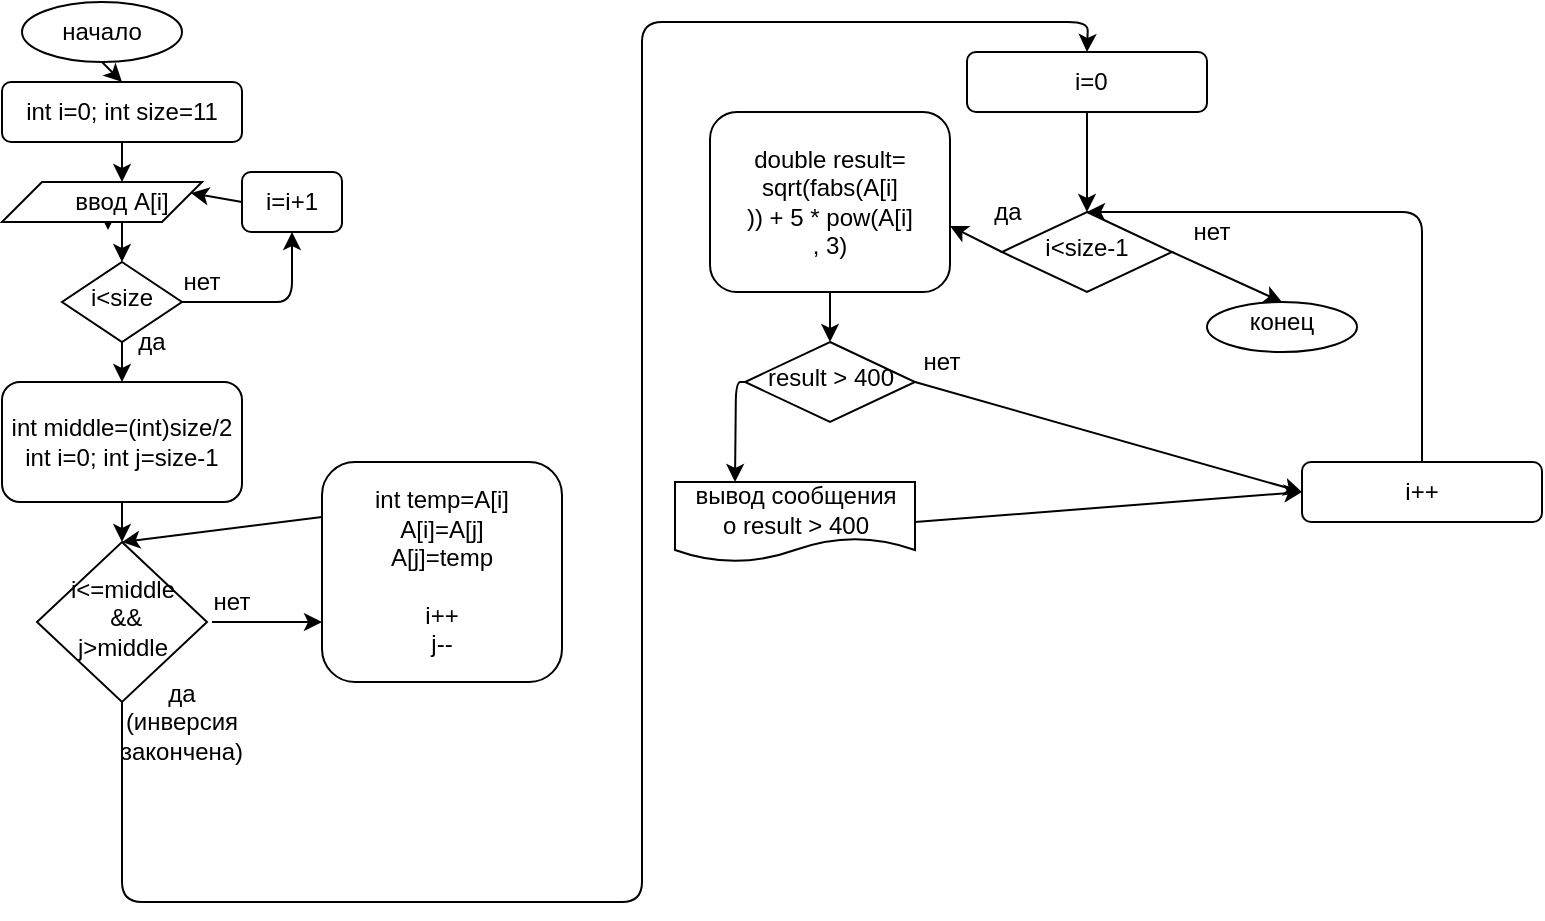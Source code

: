 <mxfile version="14.6.13" type="device"><diagram id="C5RBs43oDa-KdzZeNtuy" name="Page-1"><mxGraphModel dx="868" dy="544" grid="1" gridSize="10" guides="1" tooltips="1" connect="1" arrows="1" fold="1" page="1" pageScale="1" pageWidth="827" pageHeight="1169" math="0" shadow="0"><root><mxCell id="WIyWlLk6GJQsqaUBKTNV-0"/><mxCell id="WIyWlLk6GJQsqaUBKTNV-1" parent="WIyWlLk6GJQsqaUBKTNV-0"/><mxCell id="VylVRfm3TrYtmffKHvOO-0" value="" style="ellipse;whiteSpace=wrap;html=1;" vertex="1" parent="WIyWlLk6GJQsqaUBKTNV-1"><mxGeometry x="10" y="10" width="80" height="30" as="geometry"/></mxCell><mxCell id="VylVRfm3TrYtmffKHvOO-1" value="начало" style="text;html=1;strokeColor=none;fillColor=none;align=center;verticalAlign=middle;whiteSpace=wrap;rounded=0;" vertex="1" parent="WIyWlLk6GJQsqaUBKTNV-1"><mxGeometry x="30" y="15" width="40" height="20" as="geometry"/></mxCell><mxCell id="VylVRfm3TrYtmffKHvOO-7" style="edgeStyle=orthogonalEdgeStyle;rounded=0;orthogonalLoop=1;jettySize=auto;html=1;exitX=0.5;exitY=1;exitDx=0;exitDy=0;entryX=0.4;entryY=1.2;entryDx=0;entryDy=0;entryPerimeter=0;" edge="1" parent="WIyWlLk6GJQsqaUBKTNV-1" source="VylVRfm3TrYtmffKHvOO-2" target="VylVRfm3TrYtmffKHvOO-3"><mxGeometry relative="1" as="geometry"/></mxCell><mxCell id="VylVRfm3TrYtmffKHvOO-2" value="" style="shape=parallelogram;perimeter=parallelogramPerimeter;whiteSpace=wrap;html=1;fixedSize=1;" vertex="1" parent="WIyWlLk6GJQsqaUBKTNV-1"><mxGeometry y="100" width="100" height="20" as="geometry"/></mxCell><mxCell id="VylVRfm3TrYtmffKHvOO-3" value="ввод A[i]" style="text;html=1;strokeColor=none;fillColor=none;align=center;verticalAlign=middle;whiteSpace=wrap;rounded=0;" vertex="1" parent="WIyWlLk6GJQsqaUBKTNV-1"><mxGeometry x="25" y="100" width="70" height="20" as="geometry"/></mxCell><mxCell id="VylVRfm3TrYtmffKHvOO-4" value="" style="endArrow=classic;html=1;entryX=0.5;entryY=0;entryDx=0;entryDy=0;" edge="1" parent="WIyWlLk6GJQsqaUBKTNV-1" target="VylVRfm3TrYtmffKHvOO-11"><mxGeometry width="50" height="50" relative="1" as="geometry"><mxPoint x="50" y="40" as="sourcePoint"/><mxPoint x="440" y="240" as="targetPoint"/></mxGeometry></mxCell><mxCell id="VylVRfm3TrYtmffKHvOO-6" value="i&amp;lt;size" style="rhombus;whiteSpace=wrap;html=1;shadow=0;fontFamily=Helvetica;fontSize=12;align=center;strokeWidth=1;spacing=6;spacingTop=-4;" vertex="1" parent="WIyWlLk6GJQsqaUBKTNV-1"><mxGeometry x="30" y="140" width="60" height="40" as="geometry"/></mxCell><mxCell id="VylVRfm3TrYtmffKHvOO-11" value="int i=0; int size=11" style="rounded=1;whiteSpace=wrap;html=1;" vertex="1" parent="WIyWlLk6GJQsqaUBKTNV-1"><mxGeometry y="50" width="120" height="30" as="geometry"/></mxCell><mxCell id="VylVRfm3TrYtmffKHvOO-13" value="" style="endArrow=classic;html=1;exitX=0.5;exitY=1;exitDx=0;exitDy=0;entryX=0.5;entryY=0;entryDx=0;entryDy=0;" edge="1" parent="WIyWlLk6GJQsqaUBKTNV-1" source="VylVRfm3TrYtmffKHvOO-11" target="VylVRfm3TrYtmffKHvOO-3"><mxGeometry width="50" height="50" relative="1" as="geometry"><mxPoint x="390" y="310" as="sourcePoint"/><mxPoint x="440" y="260" as="targetPoint"/></mxGeometry></mxCell><mxCell id="VylVRfm3TrYtmffKHvOO-14" value="" style="endArrow=classic;html=1;exitX=0.5;exitY=1;exitDx=0;exitDy=0;entryX=0.5;entryY=0;entryDx=0;entryDy=0;" edge="1" parent="WIyWlLk6GJQsqaUBKTNV-1" source="VylVRfm3TrYtmffKHvOO-3" target="VylVRfm3TrYtmffKHvOO-6"><mxGeometry width="50" height="50" relative="1" as="geometry"><mxPoint x="70" y="90" as="sourcePoint"/><mxPoint x="55" y="110" as="targetPoint"/></mxGeometry></mxCell><mxCell id="VylVRfm3TrYtmffKHvOO-15" value="" style="endArrow=classic;html=1;exitX=1;exitY=0.5;exitDx=0;exitDy=0;entryX=0.5;entryY=1;entryDx=0;entryDy=0;" edge="1" parent="WIyWlLk6GJQsqaUBKTNV-1" source="VylVRfm3TrYtmffKHvOO-6" target="VylVRfm3TrYtmffKHvOO-18"><mxGeometry width="50" height="50" relative="1" as="geometry"><mxPoint x="390" y="310" as="sourcePoint"/><mxPoint x="440" y="260" as="targetPoint"/><Array as="points"><mxPoint x="120" y="160"/><mxPoint x="145" y="160"/></Array></mxGeometry></mxCell><mxCell id="VylVRfm3TrYtmffKHvOO-16" value="нет" style="text;html=1;strokeColor=none;fillColor=none;align=center;verticalAlign=middle;whiteSpace=wrap;rounded=0;" vertex="1" parent="WIyWlLk6GJQsqaUBKTNV-1"><mxGeometry x="80" y="140" width="40" height="20" as="geometry"/></mxCell><mxCell id="VylVRfm3TrYtmffKHvOO-18" value="i=i+1" style="rounded=1;whiteSpace=wrap;html=1;" vertex="1" parent="WIyWlLk6GJQsqaUBKTNV-1"><mxGeometry x="120" y="95" width="50" height="30" as="geometry"/></mxCell><mxCell id="VylVRfm3TrYtmffKHvOO-19" value="" style="endArrow=classic;html=1;entryX=1;entryY=0.25;entryDx=0;entryDy=0;exitX=0;exitY=0.5;exitDx=0;exitDy=0;" edge="1" parent="WIyWlLk6GJQsqaUBKTNV-1" source="VylVRfm3TrYtmffKHvOO-18" target="VylVRfm3TrYtmffKHvOO-2"><mxGeometry width="50" height="50" relative="1" as="geometry"><mxPoint x="390" y="310" as="sourcePoint"/><mxPoint x="440" y="260" as="targetPoint"/></mxGeometry></mxCell><mxCell id="VylVRfm3TrYtmffKHvOO-21" value="int middle=(int)size/2&lt;br&gt;int i=0; int j=size-1" style="rounded=1;whiteSpace=wrap;html=1;" vertex="1" parent="WIyWlLk6GJQsqaUBKTNV-1"><mxGeometry y="200" width="120" height="60" as="geometry"/></mxCell><mxCell id="VylVRfm3TrYtmffKHvOO-24" value="" style="endArrow=classic;html=1;entryX=0.5;entryY=0;entryDx=0;entryDy=0;" edge="1" parent="WIyWlLk6GJQsqaUBKTNV-1" target="VylVRfm3TrYtmffKHvOO-21"><mxGeometry width="50" height="50" relative="1" as="geometry"><mxPoint x="60" y="180" as="sourcePoint"/><mxPoint x="70" y="150" as="targetPoint"/></mxGeometry></mxCell><mxCell id="VylVRfm3TrYtmffKHvOO-25" value="i&amp;lt;=middle&lt;br&gt;&amp;nbsp;&amp;amp;&amp;amp;&lt;br&gt;j&amp;gt;middle" style="rhombus;whiteSpace=wrap;html=1;shadow=0;fontFamily=Helvetica;fontSize=12;align=center;strokeWidth=1;spacing=6;spacingTop=-4;" vertex="1" parent="WIyWlLk6GJQsqaUBKTNV-1"><mxGeometry x="17.5" y="280" width="85" height="80" as="geometry"/></mxCell><mxCell id="VylVRfm3TrYtmffKHvOO-26" value="да" style="text;html=1;strokeColor=none;fillColor=none;align=center;verticalAlign=middle;whiteSpace=wrap;rounded=0;" vertex="1" parent="WIyWlLk6GJQsqaUBKTNV-1"><mxGeometry x="55" y="170" width="40" height="20" as="geometry"/></mxCell><mxCell id="VylVRfm3TrYtmffKHvOO-29" value="" style="endArrow=classic;html=1;entryX=0.5;entryY=0;entryDx=0;entryDy=0;exitX=0.5;exitY=1;exitDx=0;exitDy=0;" edge="1" parent="WIyWlLk6GJQsqaUBKTNV-1" source="VylVRfm3TrYtmffKHvOO-21" target="VylVRfm3TrYtmffKHvOO-25"><mxGeometry width="50" height="50" relative="1" as="geometry"><mxPoint x="390" y="280" as="sourcePoint"/><mxPoint x="440" y="230" as="targetPoint"/></mxGeometry></mxCell><mxCell id="VylVRfm3TrYtmffKHvOO-30" value="да (инверсия закончена)" style="text;html=1;strokeColor=none;fillColor=none;align=center;verticalAlign=middle;whiteSpace=wrap;rounded=0;" vertex="1" parent="WIyWlLk6GJQsqaUBKTNV-1"><mxGeometry x="70" y="360" width="40" height="20" as="geometry"/></mxCell><mxCell id="VylVRfm3TrYtmffKHvOO-31" value="нет" style="text;html=1;strokeColor=none;fillColor=none;align=center;verticalAlign=middle;whiteSpace=wrap;rounded=0;" vertex="1" parent="WIyWlLk6GJQsqaUBKTNV-1"><mxGeometry x="95" y="300" width="40" height="20" as="geometry"/></mxCell><mxCell id="VylVRfm3TrYtmffKHvOO-32" value="" style="endArrow=classic;html=1;exitX=0.25;exitY=1;exitDx=0;exitDy=0;" edge="1" parent="WIyWlLk6GJQsqaUBKTNV-1" source="VylVRfm3TrYtmffKHvOO-31"><mxGeometry width="50" height="50" relative="1" as="geometry"><mxPoint x="390" y="280" as="sourcePoint"/><mxPoint x="160" y="320" as="targetPoint"/></mxGeometry></mxCell><mxCell id="VylVRfm3TrYtmffKHvOO-33" value="int temp=A[i]&lt;br&gt;A[i]=A[j]&lt;br&gt;A[j]=temp&lt;br&gt;&lt;br&gt;i++&lt;br&gt;j--&lt;br&gt;" style="rounded=1;whiteSpace=wrap;html=1;" vertex="1" parent="WIyWlLk6GJQsqaUBKTNV-1"><mxGeometry x="160" y="240" width="120" height="110" as="geometry"/></mxCell><mxCell id="VylVRfm3TrYtmffKHvOO-34" value="" style="endArrow=classic;html=1;entryX=0.5;entryY=0;entryDx=0;entryDy=0;exitX=0;exitY=0.25;exitDx=0;exitDy=0;" edge="1" parent="WIyWlLk6GJQsqaUBKTNV-1" source="VylVRfm3TrYtmffKHvOO-33" target="VylVRfm3TrYtmffKHvOO-25"><mxGeometry width="50" height="50" relative="1" as="geometry"><mxPoint x="390" y="290" as="sourcePoint"/><mxPoint x="440" y="240" as="targetPoint"/></mxGeometry></mxCell><mxCell id="VylVRfm3TrYtmffKHvOO-35" value="&amp;nbsp;i=0" style="rounded=1;whiteSpace=wrap;html=1;" vertex="1" parent="WIyWlLk6GJQsqaUBKTNV-1"><mxGeometry x="482.5" y="35" width="120" height="30" as="geometry"/></mxCell><mxCell id="VylVRfm3TrYtmffKHvOO-36" value="i&amp;lt;size-1" style="rhombus;whiteSpace=wrap;html=1;shadow=0;fontFamily=Helvetica;fontSize=12;align=center;strokeWidth=1;spacing=6;spacingTop=-4;" vertex="1" parent="WIyWlLk6GJQsqaUBKTNV-1"><mxGeometry x="500" y="115" width="85" height="40" as="geometry"/></mxCell><mxCell id="VylVRfm3TrYtmffKHvOO-37" value="" style="endArrow=classic;html=1;exitX=0.5;exitY=1;exitDx=0;exitDy=0;entryX=0.5;entryY=0;entryDx=0;entryDy=0;" edge="1" parent="WIyWlLk6GJQsqaUBKTNV-1" source="VylVRfm3TrYtmffKHvOO-25" target="VylVRfm3TrYtmffKHvOO-35"><mxGeometry width="50" height="50" relative="1" as="geometry"><mxPoint x="390" y="280" as="sourcePoint"/><mxPoint x="540" y="20" as="targetPoint"/><Array as="points"><mxPoint x="60" y="460"/><mxPoint x="320" y="460"/><mxPoint x="320" y="240"/><mxPoint x="320" y="20"/><mxPoint x="543" y="20"/></Array></mxGeometry></mxCell><mxCell id="VylVRfm3TrYtmffKHvOO-38" value="" style="endArrow=classic;html=1;exitX=0.5;exitY=1;exitDx=0;exitDy=0;entryX=0.5;entryY=0;entryDx=0;entryDy=0;" edge="1" parent="WIyWlLk6GJQsqaUBKTNV-1" source="VylVRfm3TrYtmffKHvOO-35" target="VylVRfm3TrYtmffKHvOO-36"><mxGeometry width="50" height="50" relative="1" as="geometry"><mxPoint x="390" y="290" as="sourcePoint"/><mxPoint x="440" y="240" as="targetPoint"/></mxGeometry></mxCell><mxCell id="VylVRfm3TrYtmffKHvOO-39" value="double result= sqrt(fabs(A[i]&lt;br&gt;)) + 5 * pow(A[i]&lt;br&gt;, 3)" style="rounded=1;whiteSpace=wrap;html=1;" vertex="1" parent="WIyWlLk6GJQsqaUBKTNV-1"><mxGeometry x="354" y="65" width="120" height="90" as="geometry"/></mxCell><mxCell id="VylVRfm3TrYtmffKHvOO-40" value="result &amp;gt; 400" style="rhombus;whiteSpace=wrap;html=1;shadow=0;fontFamily=Helvetica;fontSize=12;align=center;strokeWidth=1;spacing=6;spacingTop=-4;" vertex="1" parent="WIyWlLk6GJQsqaUBKTNV-1"><mxGeometry x="371.5" y="180" width="85" height="40" as="geometry"/></mxCell><mxCell id="VylVRfm3TrYtmffKHvOO-41" value="вывод сообщения&lt;br&gt;о result &amp;gt; 400" style="shape=document;whiteSpace=wrap;html=1;boundedLbl=1;" vertex="1" parent="WIyWlLk6GJQsqaUBKTNV-1"><mxGeometry x="336.5" y="250" width="120" height="40" as="geometry"/></mxCell><mxCell id="VylVRfm3TrYtmffKHvOO-42" value="" style="endArrow=classic;html=1;exitX=0;exitY=0.5;exitDx=0;exitDy=0;entryX=0.25;entryY=0;entryDx=0;entryDy=0;" edge="1" parent="WIyWlLk6GJQsqaUBKTNV-1" source="VylVRfm3TrYtmffKHvOO-40" target="VylVRfm3TrYtmffKHvOO-41"><mxGeometry width="50" height="50" relative="1" as="geometry"><mxPoint x="390" y="260" as="sourcePoint"/><mxPoint x="440" y="210" as="targetPoint"/><Array as="points"><mxPoint x="367" y="200"/></Array></mxGeometry></mxCell><mxCell id="VylVRfm3TrYtmffKHvOO-43" value="да" style="text;html=1;strokeColor=none;fillColor=none;align=center;verticalAlign=middle;whiteSpace=wrap;rounded=0;" vertex="1" parent="WIyWlLk6GJQsqaUBKTNV-1"><mxGeometry x="482.5" y="105" width="40" height="20" as="geometry"/></mxCell><mxCell id="VylVRfm3TrYtmffKHvOO-44" value="нет" style="text;html=1;strokeColor=none;fillColor=none;align=center;verticalAlign=middle;whiteSpace=wrap;rounded=0;" vertex="1" parent="WIyWlLk6GJQsqaUBKTNV-1"><mxGeometry x="450" y="180" width="40" height="20" as="geometry"/></mxCell><mxCell id="VylVRfm3TrYtmffKHvOO-45" value="i++" style="rounded=1;whiteSpace=wrap;html=1;" vertex="1" parent="WIyWlLk6GJQsqaUBKTNV-1"><mxGeometry x="650" y="240" width="120" height="30" as="geometry"/></mxCell><mxCell id="VylVRfm3TrYtmffKHvOO-46" value="" style="endArrow=classic;html=1;entryX=0;entryY=0.5;entryDx=0;entryDy=0;exitX=1;exitY=0.5;exitDx=0;exitDy=0;" edge="1" parent="WIyWlLk6GJQsqaUBKTNV-1" source="VylVRfm3TrYtmffKHvOO-40" target="VylVRfm3TrYtmffKHvOO-45"><mxGeometry width="50" height="50" relative="1" as="geometry"><mxPoint x="390" y="260" as="sourcePoint"/><mxPoint x="440" y="210" as="targetPoint"/></mxGeometry></mxCell><mxCell id="VylVRfm3TrYtmffKHvOO-48" value="" style="endArrow=classic;html=1;exitX=1;exitY=0.5;exitDx=0;exitDy=0;" edge="1" parent="WIyWlLk6GJQsqaUBKTNV-1" source="VylVRfm3TrYtmffKHvOO-41"><mxGeometry width="50" height="50" relative="1" as="geometry"><mxPoint x="390" y="260" as="sourcePoint"/><mxPoint x="650" y="255" as="targetPoint"/></mxGeometry></mxCell><mxCell id="VylVRfm3TrYtmffKHvOO-49" value="" style="endArrow=classic;html=1;exitX=0.5;exitY=1;exitDx=0;exitDy=0;entryX=0.5;entryY=0;entryDx=0;entryDy=0;" edge="1" parent="WIyWlLk6GJQsqaUBKTNV-1" source="VylVRfm3TrYtmffKHvOO-39" target="VylVRfm3TrYtmffKHvOO-40"><mxGeometry width="50" height="50" relative="1" as="geometry"><mxPoint x="390" y="260" as="sourcePoint"/><mxPoint x="440" y="210" as="targetPoint"/></mxGeometry></mxCell><mxCell id="VylVRfm3TrYtmffKHvOO-50" value="" style="endArrow=classic;html=1;entryX=0.5;entryY=0;entryDx=0;entryDy=0;exitX=0.5;exitY=0;exitDx=0;exitDy=0;" edge="1" parent="WIyWlLk6GJQsqaUBKTNV-1" source="VylVRfm3TrYtmffKHvOO-45" target="VylVRfm3TrYtmffKHvOO-36"><mxGeometry width="50" height="50" relative="1" as="geometry"><mxPoint x="390" y="260" as="sourcePoint"/><mxPoint x="440" y="210" as="targetPoint"/><Array as="points"><mxPoint x="710" y="115"/></Array></mxGeometry></mxCell><mxCell id="VylVRfm3TrYtmffKHvOO-51" value="" style="endArrow=classic;html=1;entryX=1;entryY=0.633;entryDx=0;entryDy=0;entryPerimeter=0;exitX=0;exitY=0.5;exitDx=0;exitDy=0;" edge="1" parent="WIyWlLk6GJQsqaUBKTNV-1" source="VylVRfm3TrYtmffKHvOO-36" target="VylVRfm3TrYtmffKHvOO-39"><mxGeometry width="50" height="50" relative="1" as="geometry"><mxPoint x="390" y="260" as="sourcePoint"/><mxPoint x="440" y="210" as="targetPoint"/></mxGeometry></mxCell><mxCell id="VylVRfm3TrYtmffKHvOO-52" value="нет" style="text;html=1;strokeColor=none;fillColor=none;align=center;verticalAlign=middle;whiteSpace=wrap;rounded=0;" vertex="1" parent="WIyWlLk6GJQsqaUBKTNV-1"><mxGeometry x="585" y="115" width="40" height="20" as="geometry"/></mxCell><mxCell id="VylVRfm3TrYtmffKHvOO-55" value="" style="ellipse;whiteSpace=wrap;html=1;" vertex="1" parent="WIyWlLk6GJQsqaUBKTNV-1"><mxGeometry x="602.5" y="160" width="75" height="25" as="geometry"/></mxCell><mxCell id="VylVRfm3TrYtmffKHvOO-56" value="конец" style="text;html=1;strokeColor=none;fillColor=none;align=center;verticalAlign=middle;whiteSpace=wrap;rounded=0;" vertex="1" parent="WIyWlLk6GJQsqaUBKTNV-1"><mxGeometry x="620" y="160" width="40" height="20" as="geometry"/></mxCell><mxCell id="VylVRfm3TrYtmffKHvOO-57" value="" style="endArrow=classic;html=1;entryX=0.5;entryY=0;entryDx=0;entryDy=0;exitX=0;exitY=1;exitDx=0;exitDy=0;" edge="1" parent="WIyWlLk6GJQsqaUBKTNV-1" source="VylVRfm3TrYtmffKHvOO-52" target="VylVRfm3TrYtmffKHvOO-56"><mxGeometry width="50" height="50" relative="1" as="geometry"><mxPoint x="390" y="260" as="sourcePoint"/><mxPoint x="440" y="210" as="targetPoint"/></mxGeometry></mxCell></root></mxGraphModel></diagram></mxfile>